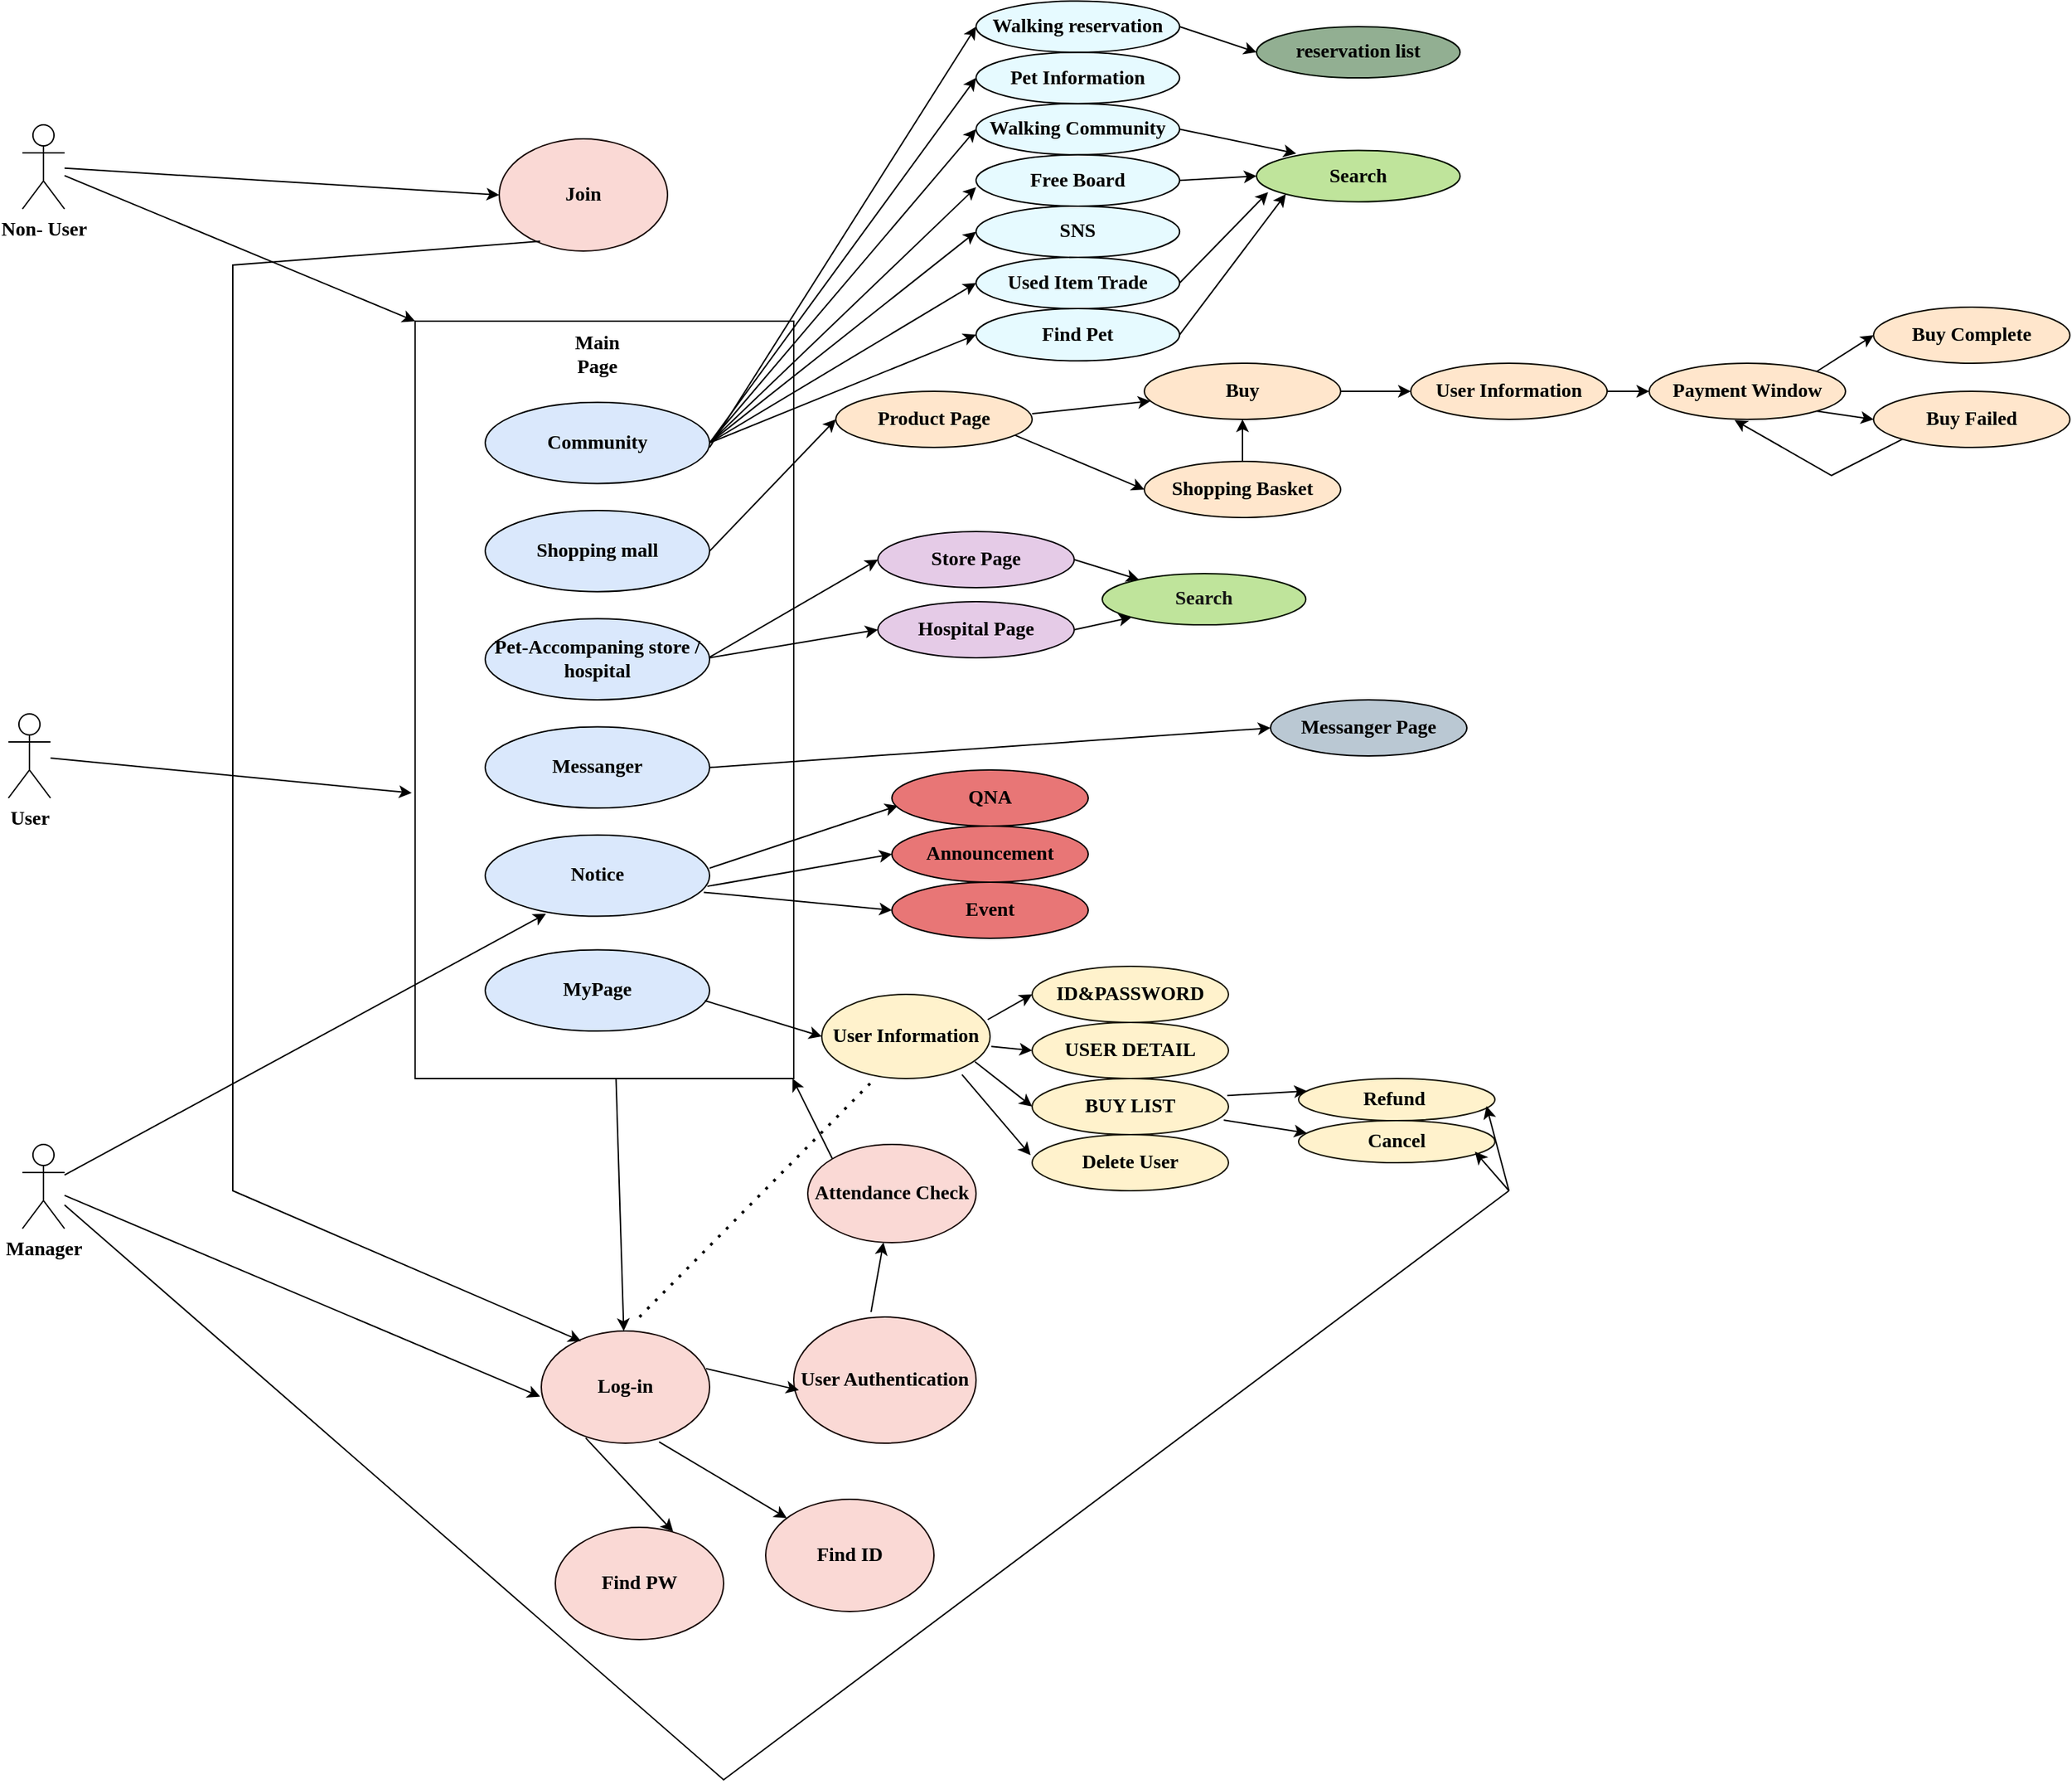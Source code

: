 <mxfile version="22.1.15" type="device">
  <diagram name="페이지-1" id="7QlCLtdb8dEv9NxUlwjX">
    <mxGraphModel dx="1687" dy="899" grid="1" gridSize="10" guides="1" tooltips="1" connect="1" arrows="1" fold="1" page="1" pageScale="1" pageWidth="1654" pageHeight="2336" math="0" shadow="0">
      <root>
        <mxCell id="0" />
        <mxCell id="1" parent="0" />
        <mxCell id="BVEV18btTBweNrS7vpbv-1" value="User" style="shape=umlActor;verticalLabelPosition=bottom;verticalAlign=top;html=1;outlineConnect=0;fontFamily=Verdana;fontStyle=1;fontSize=14;" vertex="1" parent="1">
          <mxGeometry x="30" y="520" width="30" height="60" as="geometry" />
        </mxCell>
        <mxCell id="BVEV18btTBweNrS7vpbv-4" value="Log-in" style="ellipse;whiteSpace=wrap;html=1;fillColor=#fad9d5;strokeColor=#170907;fontFamily=Verdana;fontStyle=1;fontSize=14;" vertex="1" parent="1">
          <mxGeometry x="410" y="960" width="120" height="80" as="geometry" />
        </mxCell>
        <mxCell id="BVEV18btTBweNrS7vpbv-5" value="&lt;font style=&quot;font-size: 14px;&quot;&gt;User Authentication&lt;/font&gt;" style="ellipse;whiteSpace=wrap;html=1;fillColor=#fad9d5;strokeColor=#170907;fontFamily=Verdana;fontStyle=1;fontSize=14;" vertex="1" parent="1">
          <mxGeometry x="590" y="950" width="130" height="90" as="geometry" />
        </mxCell>
        <mxCell id="BVEV18btTBweNrS7vpbv-6" value="Find ID" style="ellipse;whiteSpace=wrap;html=1;fillColor=#fad9d5;strokeColor=#170907;fontFamily=Verdana;fontStyle=1;fontSize=14;" vertex="1" parent="1">
          <mxGeometry x="570" y="1080" width="120" height="80" as="geometry" />
        </mxCell>
        <mxCell id="BVEV18btTBweNrS7vpbv-7" value="" style="endArrow=classic;html=1;rounded=0;fontFamily=Verdana;fontStyle=1;fontSize=14;" edge="1" parent="1" source="BVEV18btTBweNrS7vpbv-24" target="BVEV18btTBweNrS7vpbv-4">
          <mxGeometry width="50" height="50" relative="1" as="geometry">
            <mxPoint x="260.08" y="314.61" as="sourcePoint" />
            <mxPoint x="240" y="340" as="targetPoint" />
          </mxGeometry>
        </mxCell>
        <mxCell id="BVEV18btTBweNrS7vpbv-8" value="Find PW" style="ellipse;whiteSpace=wrap;html=1;fillColor=#fad9d5;strokeColor=#170907;fontFamily=Verdana;fontStyle=1;fontSize=14;" vertex="1" parent="1">
          <mxGeometry x="420" y="1100" width="120" height="80" as="geometry" />
        </mxCell>
        <mxCell id="BVEV18btTBweNrS7vpbv-9" value="" style="endArrow=classic;html=1;rounded=0;exitX=0.7;exitY=0.988;exitDx=0;exitDy=0;exitPerimeter=0;fontFamily=Verdana;fontStyle=1;fontSize=14;" edge="1" parent="1" source="BVEV18btTBweNrS7vpbv-4" target="BVEV18btTBweNrS7vpbv-6">
          <mxGeometry width="50" height="50" relative="1" as="geometry">
            <mxPoint x="270" y="520" as="sourcePoint" />
            <mxPoint x="320" y="470" as="targetPoint" />
          </mxGeometry>
        </mxCell>
        <mxCell id="BVEV18btTBweNrS7vpbv-10" value="" style="endArrow=classic;html=1;rounded=0;exitX=0.264;exitY=0.954;exitDx=0;exitDy=0;exitPerimeter=0;entryX=0.7;entryY=0.038;entryDx=0;entryDy=0;entryPerimeter=0;fontFamily=Verdana;fontStyle=1;fontSize=14;" edge="1" parent="1" source="BVEV18btTBweNrS7vpbv-4" target="BVEV18btTBweNrS7vpbv-8">
          <mxGeometry width="50" height="50" relative="1" as="geometry">
            <mxPoint x="180" y="550" as="sourcePoint" />
            <mxPoint x="170" y="650" as="targetPoint" />
          </mxGeometry>
        </mxCell>
        <mxCell id="BVEV18btTBweNrS7vpbv-11" style="edgeStyle=orthogonalEdgeStyle;rounded=0;orthogonalLoop=1;jettySize=auto;html=1;entryX=0.5;entryY=0;entryDx=0;entryDy=0;fontFamily=Verdana;fontStyle=1;fontSize=14;" edge="1" parent="1">
          <mxGeometry relative="1" as="geometry">
            <mxPoint x="380" y="440" as="sourcePoint" />
            <mxPoint x="380" y="440" as="targetPoint" />
          </mxGeometry>
        </mxCell>
        <mxCell id="BVEV18btTBweNrS7vpbv-12" value="Non- User" style="shape=umlActor;verticalLabelPosition=bottom;verticalAlign=top;html=1;outlineConnect=0;fontFamily=Verdana;fontStyle=1;fontSize=14;" vertex="1" parent="1">
          <mxGeometry x="40" y="100" width="30" height="60" as="geometry" />
        </mxCell>
        <mxCell id="BVEV18btTBweNrS7vpbv-13" value="Manager" style="shape=umlActor;verticalLabelPosition=bottom;verticalAlign=top;html=1;outlineConnect=0;fontFamily=Verdana;fontStyle=1;fontSize=14;" vertex="1" parent="1">
          <mxGeometry x="40" y="827" width="30" height="60" as="geometry" />
        </mxCell>
        <mxCell id="BVEV18btTBweNrS7vpbv-15" value="" style="endArrow=classic;html=1;rounded=0;entryX=0;entryY=0;entryDx=0;entryDy=0;fontFamily=Verdana;fontStyle=1;fontSize=14;" edge="1" parent="1" source="BVEV18btTBweNrS7vpbv-12" target="BVEV18btTBweNrS7vpbv-24">
          <mxGeometry width="50" height="50" relative="1" as="geometry">
            <mxPoint x="100" y="250" as="sourcePoint" />
            <mxPoint x="202.857" y="244.327" as="targetPoint" />
          </mxGeometry>
        </mxCell>
        <mxCell id="BVEV18btTBweNrS7vpbv-16" value="Join" style="ellipse;whiteSpace=wrap;html=1;fillColor=#fad9d5;strokeColor=#170907;fontFamily=Verdana;fontStyle=1;fontSize=14;" vertex="1" parent="1">
          <mxGeometry x="380" y="110" width="120" height="80" as="geometry" />
        </mxCell>
        <mxCell id="BVEV18btTBweNrS7vpbv-19" value="" style="endArrow=classic;html=1;rounded=0;entryX=0;entryY=0.5;entryDx=0;entryDy=0;fontFamily=Verdana;fontStyle=1;fontSize=14;" edge="1" parent="1" source="BVEV18btTBweNrS7vpbv-12" target="BVEV18btTBweNrS7vpbv-16">
          <mxGeometry width="50" height="50" relative="1" as="geometry">
            <mxPoint x="190" y="110" as="sourcePoint" />
            <mxPoint x="240" y="60" as="targetPoint" />
          </mxGeometry>
        </mxCell>
        <mxCell id="BVEV18btTBweNrS7vpbv-38" value="" style="group;fontFamily=Verdana;fontStyle=1;fontSize=14;" vertex="1" connectable="0" parent="1">
          <mxGeometry x="320" y="240" width="270" height="540" as="geometry" />
        </mxCell>
        <mxCell id="BVEV18btTBweNrS7vpbv-24" value="" style="rounded=0;whiteSpace=wrap;html=1;fontFamily=Verdana;fontStyle=1;fontSize=14;" vertex="1" parent="BVEV18btTBweNrS7vpbv-38">
          <mxGeometry width="270" height="540" as="geometry" />
        </mxCell>
        <mxCell id="BVEV18btTBweNrS7vpbv-29" value="Shopping mall" style="ellipse;whiteSpace=wrap;html=1;fillColor=#dae8fc;strokeColor=default;fontFamily=Verdana;fontStyle=1;fontSize=14;" vertex="1" parent="BVEV18btTBweNrS7vpbv-38">
          <mxGeometry x="50" y="135" width="160" height="57.857" as="geometry" />
        </mxCell>
        <mxCell id="BVEV18btTBweNrS7vpbv-30" value="Community" style="ellipse;whiteSpace=wrap;html=1;fillColor=#dae8fc;strokeColor=default;fontFamily=Verdana;fontStyle=1;fontSize=14;" vertex="1" parent="BVEV18btTBweNrS7vpbv-38">
          <mxGeometry x="50" y="57.857" width="160" height="57.857" as="geometry" />
        </mxCell>
        <mxCell id="BVEV18btTBweNrS7vpbv-33" value="&lt;span style=&quot;font-size: 14px;&quot;&gt;&lt;font style=&quot;font-size: 14px;&quot;&gt;Messanger&lt;/font&gt;&lt;/span&gt;" style="ellipse;whiteSpace=wrap;html=1;fillColor=#dae8fc;strokeColor=default;fontFamily=Verdana;fontStyle=1;fontSize=14;" vertex="1" parent="BVEV18btTBweNrS7vpbv-38">
          <mxGeometry x="50" y="289.286" width="160" height="57.857" as="geometry" />
        </mxCell>
        <mxCell id="BVEV18btTBweNrS7vpbv-34" value="&lt;span style=&quot;font-size: 14px;&quot;&gt;Pet-Accompaning store / hospital&lt;/span&gt;" style="ellipse;whiteSpace=wrap;html=1;fillColor=#dae8fc;strokeColor=default;fontFamily=Verdana;fontStyle=1;fontSize=14;" vertex="1" parent="BVEV18btTBweNrS7vpbv-38">
          <mxGeometry x="50" y="212.143" width="160" height="57.857" as="geometry" />
        </mxCell>
        <mxCell id="BVEV18btTBweNrS7vpbv-35" value="Notice" style="ellipse;whiteSpace=wrap;html=1;fillColor=#dae8fc;strokeColor=default;fontFamily=Verdana;fontStyle=1;fontSize=14;" vertex="1" parent="BVEV18btTBweNrS7vpbv-38">
          <mxGeometry x="50" y="366.429" width="160" height="57.857" as="geometry" />
        </mxCell>
        <mxCell id="BVEV18btTBweNrS7vpbv-36" value="Main Page" style="text;html=1;strokeColor=none;fillColor=none;align=center;verticalAlign=middle;whiteSpace=wrap;rounded=0;fontFamily=Verdana;fontStyle=1;fontSize=14;" vertex="1" parent="BVEV18btTBweNrS7vpbv-38">
          <mxGeometry x="100" y="9.643" width="60" height="28.929" as="geometry" />
        </mxCell>
        <mxCell id="BVEV18btTBweNrS7vpbv-129" value="MyPage" style="ellipse;whiteSpace=wrap;html=1;fillColor=#dae8fc;strokeColor=default;fontFamily=Verdana;fontStyle=1;fontSize=14;" vertex="1" parent="BVEV18btTBweNrS7vpbv-38">
          <mxGeometry x="50" y="448.305" width="160" height="57.857" as="geometry" />
        </mxCell>
        <mxCell id="BVEV18btTBweNrS7vpbv-44" value="" style="endArrow=classic;html=1;rounded=0;exitX=0.243;exitY=0.913;exitDx=0;exitDy=0;exitPerimeter=0;entryX=0.236;entryY=0.09;entryDx=0;entryDy=0;entryPerimeter=0;fontFamily=Verdana;fontStyle=1;fontSize=14;" edge="1" parent="1" source="BVEV18btTBweNrS7vpbv-16" target="BVEV18btTBweNrS7vpbv-4">
          <mxGeometry width="50" height="50" relative="1" as="geometry">
            <mxPoint x="600" y="310" as="sourcePoint" />
            <mxPoint x="160" y="880" as="targetPoint" />
            <Array as="points">
              <mxPoint x="190" y="200" />
              <mxPoint x="190" y="860" />
            </Array>
          </mxGeometry>
        </mxCell>
        <mxCell id="BVEV18btTBweNrS7vpbv-52" value="" style="endArrow=classic;html=1;rounded=0;entryX=0;entryY=0.633;entryDx=0;entryDy=0;entryPerimeter=0;exitX=1;exitY=0.5;exitDx=0;exitDy=0;fontFamily=Verdana;fontStyle=1;fontSize=14;" edge="1" parent="1" source="BVEV18btTBweNrS7vpbv-30" target="BVEV18btTBweNrS7vpbv-49">
          <mxGeometry width="50" height="50" relative="1" as="geometry">
            <mxPoint x="600" y="670" as="sourcePoint" />
            <mxPoint x="650" y="620" as="targetPoint" />
          </mxGeometry>
        </mxCell>
        <mxCell id="BVEV18btTBweNrS7vpbv-58" value="" style="endArrow=classic;html=1;rounded=0;entryX=0;entryY=0.5;entryDx=0;entryDy=0;exitX=1;exitY=0.5;exitDx=0;exitDy=0;fontFamily=Verdana;fontStyle=1;fontSize=14;" edge="1" parent="1" source="BVEV18btTBweNrS7vpbv-30" target="BVEV18btTBweNrS7vpbv-54">
          <mxGeometry width="50" height="50" relative="1" as="geometry">
            <mxPoint x="496" y="470" as="sourcePoint" />
            <mxPoint x="673" y="480" as="targetPoint" />
          </mxGeometry>
        </mxCell>
        <mxCell id="BVEV18btTBweNrS7vpbv-59" value="" style="endArrow=classic;html=1;rounded=0;entryX=0;entryY=0.5;entryDx=0;entryDy=0;exitX=1;exitY=0.5;exitDx=0;exitDy=0;fontFamily=Verdana;fontStyle=1;fontSize=14;" edge="1" parent="1" source="BVEV18btTBweNrS7vpbv-30" target="BVEV18btTBweNrS7vpbv-55">
          <mxGeometry width="50" height="50" relative="1" as="geometry">
            <mxPoint x="510" y="450" as="sourcePoint" />
            <mxPoint x="660" y="550" as="targetPoint" />
            <Array as="points" />
          </mxGeometry>
        </mxCell>
        <mxCell id="BVEV18btTBweNrS7vpbv-60" value="" style="endArrow=classic;html=1;rounded=0;entryX=0;entryY=0.5;entryDx=0;entryDy=0;exitX=1;exitY=0.5;exitDx=0;exitDy=0;fontFamily=Verdana;fontStyle=1;fontSize=14;" edge="1" parent="1" source="BVEV18btTBweNrS7vpbv-30" target="BVEV18btTBweNrS7vpbv-48">
          <mxGeometry width="50" height="50" relative="1" as="geometry">
            <mxPoint x="600" y="550" as="sourcePoint" />
            <mxPoint x="650" y="500" as="targetPoint" />
          </mxGeometry>
        </mxCell>
        <mxCell id="BVEV18btTBweNrS7vpbv-61" value="" style="endArrow=classic;html=1;rounded=0;entryX=0;entryY=0.5;entryDx=0;entryDy=0;exitX=1;exitY=0.5;exitDx=0;exitDy=0;fontFamily=Verdana;fontStyle=1;fontSize=14;" edge="1" parent="1" source="BVEV18btTBweNrS7vpbv-30" target="BVEV18btTBweNrS7vpbv-50">
          <mxGeometry width="50" height="50" relative="1" as="geometry">
            <mxPoint x="600" y="550" as="sourcePoint" />
            <mxPoint x="650" y="500" as="targetPoint" />
          </mxGeometry>
        </mxCell>
        <mxCell id="BVEV18btTBweNrS7vpbv-64" value="" style="endArrow=classic;html=1;rounded=0;exitX=1;exitY=0.5;exitDx=0;exitDy=0;entryX=0;entryY=0.5;entryDx=0;entryDy=0;fontFamily=Verdana;fontStyle=1;fontSize=14;" edge="1" parent="1" source="BVEV18btTBweNrS7vpbv-29" target="BVEV18btTBweNrS7vpbv-28">
          <mxGeometry width="50" height="50" relative="1" as="geometry">
            <mxPoint x="600" y="430" as="sourcePoint" />
            <mxPoint x="650" y="380" as="targetPoint" />
          </mxGeometry>
        </mxCell>
        <mxCell id="BVEV18btTBweNrS7vpbv-90" value="" style="endArrow=classic;html=1;rounded=0;fontFamily=Verdana;fontSize=14;fontColor=default;exitX=1;exitY=0.5;exitDx=0;exitDy=0;entryX=0;entryY=0.5;entryDx=0;entryDy=0;fontStyle=1" edge="1" parent="1" source="BVEV18btTBweNrS7vpbv-30" target="BVEV18btTBweNrS7vpbv-31">
          <mxGeometry width="50" height="50" relative="1" as="geometry">
            <mxPoint x="730" y="400" as="sourcePoint" />
            <mxPoint x="780" y="350" as="targetPoint" />
          </mxGeometry>
        </mxCell>
        <mxCell id="BVEV18btTBweNrS7vpbv-91" value="" style="endArrow=classic;html=1;rounded=0;fontFamily=Verdana;fontSize=14;fontColor=default;entryX=-0.009;entryY=0.623;entryDx=0;entryDy=0;entryPerimeter=0;fontStyle=1" edge="1" parent="1" source="BVEV18btTBweNrS7vpbv-1" target="BVEV18btTBweNrS7vpbv-24">
          <mxGeometry width="50" height="50" relative="1" as="geometry">
            <mxPoint x="240" y="570" as="sourcePoint" />
            <mxPoint x="290" y="520" as="targetPoint" />
          </mxGeometry>
        </mxCell>
        <mxCell id="BVEV18btTBweNrS7vpbv-92" value="" style="endArrow=classic;html=1;rounded=0;fontFamily=Verdana;fontSize=14;fontColor=default;entryX=0;entryY=0.5;entryDx=0;entryDy=0;fontStyle=1" edge="1" parent="1" target="BVEV18btTBweNrS7vpbv-95">
          <mxGeometry width="50" height="50" relative="1" as="geometry">
            <mxPoint x="529.999" y="479.584" as="sourcePoint" />
            <mxPoint x="654" y="479.58" as="targetPoint" />
          </mxGeometry>
        </mxCell>
        <mxCell id="BVEV18btTBweNrS7vpbv-93" value="" style="endArrow=classic;html=1;rounded=0;fontFamily=Verdana;fontSize=14;fontColor=default;entryX=0;entryY=0.5;entryDx=0;entryDy=0;fontStyle=1" edge="1" parent="1" target="BVEV18btTBweNrS7vpbv-99">
          <mxGeometry width="50" height="50" relative="1" as="geometry">
            <mxPoint x="530" y="480" as="sourcePoint" />
            <mxPoint x="650" y="550" as="targetPoint" />
          </mxGeometry>
        </mxCell>
        <mxCell id="BVEV18btTBweNrS7vpbv-95" value="Store Page" style="ellipse;whiteSpace=wrap;html=1;fillColor=#E5CBE7;strokeColor=#070508;fontFamily=Verdana;fontStyle=1;fontSize=14;" vertex="1" parent="1">
          <mxGeometry x="650" y="390" width="140" height="40" as="geometry" />
        </mxCell>
        <mxCell id="BVEV18btTBweNrS7vpbv-98" value="" style="group;fontFamily=Verdana;fontStyle=1;fontSize=14;" vertex="1" connectable="0" parent="1">
          <mxGeometry x="620" y="230" width="880" height="150" as="geometry" />
        </mxCell>
        <mxCell id="BVEV18btTBweNrS7vpbv-28" value="Product Page" style="ellipse;whiteSpace=wrap;html=1;fillColor=#ffe6cc;strokeColor=#0A0700;fontFamily=Verdana;fontStyle=1;fontSize=14;" vertex="1" parent="BVEV18btTBweNrS7vpbv-98">
          <mxGeometry y="60" width="140" height="40" as="geometry" />
        </mxCell>
        <mxCell id="BVEV18btTBweNrS7vpbv-66" value="" style="endArrow=classic;html=1;rounded=0;exitX=1;exitY=0.4;exitDx=0;exitDy=0;exitPerimeter=0;fontFamily=Verdana;fontStyle=1;fontSize=14;" edge="1" parent="BVEV18btTBweNrS7vpbv-98" source="BVEV18btTBweNrS7vpbv-28" target="BVEV18btTBweNrS7vpbv-69">
          <mxGeometry width="50" height="50" relative="1" as="geometry">
            <mxPoint x="180" y="80" as="sourcePoint" />
            <mxPoint x="227.427" y="69.277" as="targetPoint" />
          </mxGeometry>
        </mxCell>
        <mxCell id="BVEV18btTBweNrS7vpbv-69" value="Buy" style="ellipse;whiteSpace=wrap;html=1;fillColor=#ffe6cc;strokeColor=#0A0700;fontFamily=Verdana;fontStyle=1;fontSize=14;" vertex="1" parent="BVEV18btTBweNrS7vpbv-98">
          <mxGeometry x="220" y="40" width="140" height="40" as="geometry" />
        </mxCell>
        <mxCell id="BVEV18btTBweNrS7vpbv-70" value="Shopping Basket" style="ellipse;whiteSpace=wrap;html=1;fillColor=#ffe6cc;strokeColor=#0A0700;fontFamily=Verdana;fontStyle=1;fontSize=14;" vertex="1" parent="BVEV18btTBweNrS7vpbv-98">
          <mxGeometry x="220" y="110" width="140" height="40" as="geometry" />
        </mxCell>
        <mxCell id="BVEV18btTBweNrS7vpbv-71" value="" style="endArrow=classic;html=1;rounded=0;exitX=0.913;exitY=0.783;exitDx=0;exitDy=0;exitPerimeter=0;entryX=0;entryY=0.5;entryDx=0;entryDy=0;fontFamily=Verdana;fontStyle=1;fontSize=14;" edge="1" parent="BVEV18btTBweNrS7vpbv-98" source="BVEV18btTBweNrS7vpbv-28" target="BVEV18btTBweNrS7vpbv-70">
          <mxGeometry width="50" height="50" relative="1" as="geometry">
            <mxPoint x="-20" y="100" as="sourcePoint" />
            <mxPoint x="30" y="50" as="targetPoint" />
          </mxGeometry>
        </mxCell>
        <mxCell id="BVEV18btTBweNrS7vpbv-72" value="" style="endArrow=classic;html=1;rounded=0;entryX=0.5;entryY=1;entryDx=0;entryDy=0;fontFamily=Verdana;fontStyle=1;fontSize=14;" edge="1" parent="BVEV18btTBweNrS7vpbv-98" source="BVEV18btTBweNrS7vpbv-70" target="BVEV18btTBweNrS7vpbv-69">
          <mxGeometry width="50" height="50" relative="1" as="geometry">
            <mxPoint x="-20" y="100" as="sourcePoint" />
            <mxPoint x="30" y="50" as="targetPoint" />
          </mxGeometry>
        </mxCell>
        <mxCell id="BVEV18btTBweNrS7vpbv-74" value="User Information" style="ellipse;whiteSpace=wrap;html=1;fillColor=#ffe6cc;strokeColor=#0A0700;fontFamily=Verdana;fontStyle=1;fontSize=14;" vertex="1" parent="BVEV18btTBweNrS7vpbv-98">
          <mxGeometry x="410" y="40" width="140" height="40" as="geometry" />
        </mxCell>
        <mxCell id="BVEV18btTBweNrS7vpbv-75" value="" style="endArrow=classic;html=1;rounded=0;fontFamily=Verdana;fontSize=14;fontColor=default;exitX=1;exitY=0.5;exitDx=0;exitDy=0;entryX=0;entryY=0.5;entryDx=0;entryDy=0;entryPerimeter=0;fontStyle=1" edge="1" parent="BVEV18btTBweNrS7vpbv-98" source="BVEV18btTBweNrS7vpbv-69" target="BVEV18btTBweNrS7vpbv-74">
          <mxGeometry width="50" height="50" relative="1" as="geometry">
            <mxPoint x="-20" y="40" as="sourcePoint" />
            <mxPoint x="30" y="-10" as="targetPoint" />
          </mxGeometry>
        </mxCell>
        <mxCell id="BVEV18btTBweNrS7vpbv-76" value="Payment Window" style="ellipse;whiteSpace=wrap;html=1;fillColor=#ffe6cc;strokeColor=#0A0700;fontFamily=Verdana;fontStyle=1;fontSize=14;" vertex="1" parent="BVEV18btTBweNrS7vpbv-98">
          <mxGeometry x="580" y="40" width="140" height="40" as="geometry" />
        </mxCell>
        <mxCell id="BVEV18btTBweNrS7vpbv-80" value="" style="endArrow=classic;html=1;rounded=0;fontFamily=Verdana;fontSize=14;fontColor=default;exitX=1;exitY=0.5;exitDx=0;exitDy=0;fontStyle=1" edge="1" parent="BVEV18btTBweNrS7vpbv-98" source="BVEV18btTBweNrS7vpbv-74" target="BVEV18btTBweNrS7vpbv-76">
          <mxGeometry width="50" height="50" relative="1" as="geometry">
            <mxPoint x="220" y="40" as="sourcePoint" />
            <mxPoint x="270" y="-10" as="targetPoint" />
          </mxGeometry>
        </mxCell>
        <mxCell id="BVEV18btTBweNrS7vpbv-82" value="Buy Complete" style="ellipse;whiteSpace=wrap;html=1;fillColor=#ffe6cc;strokeColor=#0A0700;fontFamily=Verdana;fontStyle=1;fontSize=14;" vertex="1" parent="BVEV18btTBweNrS7vpbv-98">
          <mxGeometry x="740" width="140" height="40" as="geometry" />
        </mxCell>
        <mxCell id="BVEV18btTBweNrS7vpbv-83" value="Buy Failed" style="ellipse;whiteSpace=wrap;html=1;fillColor=#ffe6cc;strokeColor=#0A0700;fontFamily=Verdana;fontStyle=1;fontSize=14;" vertex="1" parent="BVEV18btTBweNrS7vpbv-98">
          <mxGeometry x="740" y="60" width="140" height="40" as="geometry" />
        </mxCell>
        <mxCell id="BVEV18btTBweNrS7vpbv-84" value="" style="endArrow=classic;html=1;rounded=0;fontFamily=Verdana;fontSize=14;fontColor=default;exitX=1;exitY=0;exitDx=0;exitDy=0;entryX=0;entryY=0.5;entryDx=0;entryDy=0;fontStyle=1" edge="1" parent="BVEV18btTBweNrS7vpbv-98" source="BVEV18btTBweNrS7vpbv-76" target="BVEV18btTBweNrS7vpbv-82">
          <mxGeometry width="50" height="50" relative="1" as="geometry">
            <mxPoint x="350" y="270" as="sourcePoint" />
            <mxPoint x="400" y="220" as="targetPoint" />
          </mxGeometry>
        </mxCell>
        <mxCell id="BVEV18btTBweNrS7vpbv-85" value="" style="endArrow=classic;html=1;rounded=0;fontFamily=Verdana;fontSize=14;fontColor=default;exitX=1;exitY=1;exitDx=0;exitDy=0;entryX=0;entryY=0.5;entryDx=0;entryDy=0;fontStyle=1" edge="1" parent="BVEV18btTBweNrS7vpbv-98" source="BVEV18btTBweNrS7vpbv-76" target="BVEV18btTBweNrS7vpbv-83">
          <mxGeometry width="50" height="50" relative="1" as="geometry">
            <mxPoint x="350" y="270" as="sourcePoint" />
            <mxPoint x="400" y="220" as="targetPoint" />
          </mxGeometry>
        </mxCell>
        <mxCell id="BVEV18btTBweNrS7vpbv-87" value="" style="endArrow=classic;html=1;rounded=0;fontFamily=Verdana;fontSize=14;fontColor=default;exitX=0;exitY=1;exitDx=0;exitDy=0;entryX=0.435;entryY=1.013;entryDx=0;entryDy=0;entryPerimeter=0;fontStyle=1" edge="1" parent="BVEV18btTBweNrS7vpbv-98" source="BVEV18btTBweNrS7vpbv-83" target="BVEV18btTBweNrS7vpbv-76">
          <mxGeometry width="50" height="50" relative="1" as="geometry">
            <mxPoint x="350" y="150" as="sourcePoint" />
            <mxPoint x="400" y="100" as="targetPoint" />
            <Array as="points">
              <mxPoint x="710" y="120" />
            </Array>
          </mxGeometry>
        </mxCell>
        <mxCell id="BVEV18btTBweNrS7vpbv-99" value="Hospital Page" style="ellipse;whiteSpace=wrap;html=1;fillColor=#E5CBE7;strokeColor=#070508;fontFamily=Verdana;fontStyle=1;fontSize=14;" vertex="1" parent="1">
          <mxGeometry x="650" y="440" width="140" height="40" as="geometry" />
        </mxCell>
        <mxCell id="BVEV18btTBweNrS7vpbv-107" value="&lt;font color=&quot;#141414&quot; style=&quot;font-size: 14px;&quot;&gt;Search&lt;/font&gt;" style="ellipse;whiteSpace=wrap;html=1;fillColor=#bfe49b;strokeColor=#060F00;fontColor=#ffffff;fontFamily=Verdana;fontStyle=1;fontSize=14;" vertex="1" parent="1">
          <mxGeometry x="810" y="420.002" width="145.161" height="36.556" as="geometry" />
        </mxCell>
        <mxCell id="BVEV18btTBweNrS7vpbv-108" value="" style="endArrow=classic;html=1;rounded=0;fontFamily=Verdana;fontSize=14;fontColor=default;exitX=1;exitY=0.5;exitDx=0;exitDy=0;fontStyle=1" edge="1" parent="1" source="BVEV18btTBweNrS7vpbv-95" target="BVEV18btTBweNrS7vpbv-107">
          <mxGeometry width="50" height="50" relative="1" as="geometry">
            <mxPoint x="620" y="370" as="sourcePoint" />
            <mxPoint x="670" y="320" as="targetPoint" />
          </mxGeometry>
        </mxCell>
        <mxCell id="BVEV18btTBweNrS7vpbv-109" value="" style="endArrow=classic;html=1;rounded=0;fontFamily=Verdana;fontSize=14;fontColor=default;exitX=1;exitY=0.5;exitDx=0;exitDy=0;entryX=0;entryY=1;entryDx=0;entryDy=0;fontStyle=1" edge="1" parent="1" source="BVEV18btTBweNrS7vpbv-99" target="BVEV18btTBweNrS7vpbv-107">
          <mxGeometry width="50" height="50" relative="1" as="geometry">
            <mxPoint x="620" y="370" as="sourcePoint" />
            <mxPoint x="670" y="320" as="targetPoint" />
          </mxGeometry>
        </mxCell>
        <mxCell id="BVEV18btTBweNrS7vpbv-110" value="Messanger Page" style="ellipse;whiteSpace=wrap;html=1;fillColor=#bac8d3;strokeColor=#000000;fontFamily=Verdana;fontStyle=1;fontSize=14;" vertex="1" parent="1">
          <mxGeometry x="930" y="510" width="140" height="40" as="geometry" />
        </mxCell>
        <mxCell id="BVEV18btTBweNrS7vpbv-111" value="" style="endArrow=classic;html=1;rounded=0;fontFamily=Verdana;fontSize=14;fontColor=default;exitX=1;exitY=0.5;exitDx=0;exitDy=0;entryX=0;entryY=0.5;entryDx=0;entryDy=0;fontStyle=1" edge="1" parent="1" source="BVEV18btTBweNrS7vpbv-33" target="BVEV18btTBweNrS7vpbv-110">
          <mxGeometry width="50" height="50" relative="1" as="geometry">
            <mxPoint x="490" y="570" as="sourcePoint" />
            <mxPoint x="540" y="520" as="targetPoint" />
          </mxGeometry>
        </mxCell>
        <mxCell id="BVEV18btTBweNrS7vpbv-112" value="" style="endArrow=classic;html=1;rounded=0;fontFamily=Verdana;fontSize=14;fontColor=default;entryX=0.03;entryY=0.638;entryDx=0;entryDy=0;entryPerimeter=0;fontStyle=1" edge="1" parent="1" target="BVEV18btTBweNrS7vpbv-113">
          <mxGeometry width="50" height="50" relative="1" as="geometry">
            <mxPoint x="530" y="630" as="sourcePoint" />
            <mxPoint x="650" y="610" as="targetPoint" />
          </mxGeometry>
        </mxCell>
        <mxCell id="BVEV18btTBweNrS7vpbv-117" value="" style="endArrow=classic;html=1;rounded=0;fontFamily=Verdana;fontSize=14;fontColor=default;exitX=0.99;exitY=0.631;exitDx=0;exitDy=0;exitPerimeter=0;entryX=0;entryY=0.5;entryDx=0;entryDy=0;fontStyle=1" edge="1" parent="1" source="BVEV18btTBweNrS7vpbv-35" target="BVEV18btTBweNrS7vpbv-114">
          <mxGeometry width="50" height="50" relative="1" as="geometry">
            <mxPoint x="600" y="570" as="sourcePoint" />
            <mxPoint x="650" y="520" as="targetPoint" />
          </mxGeometry>
        </mxCell>
        <mxCell id="BVEV18btTBweNrS7vpbv-118" value="" style="endArrow=classic;html=1;rounded=0;fontFamily=Verdana;fontSize=14;fontColor=default;entryX=0;entryY=0.5;entryDx=0;entryDy=0;exitX=0.974;exitY=0.705;exitDx=0;exitDy=0;exitPerimeter=0;fontStyle=1" edge="1" parent="1" source="BVEV18btTBweNrS7vpbv-35" target="BVEV18btTBweNrS7vpbv-115">
          <mxGeometry width="50" height="50" relative="1" as="geometry">
            <mxPoint x="530" y="640" as="sourcePoint" />
            <mxPoint x="650" y="520" as="targetPoint" />
          </mxGeometry>
        </mxCell>
        <mxCell id="BVEV18btTBweNrS7vpbv-119" value="" style="endArrow=classic;html=1;rounded=0;fontFamily=Verdana;fontSize=14;fontColor=default;exitX=0.979;exitY=0.335;exitDx=0;exitDy=0;exitPerimeter=0;entryX=0.028;entryY=0.579;entryDx=0;entryDy=0;entryPerimeter=0;fontStyle=1" edge="1" parent="1" source="BVEV18btTBweNrS7vpbv-4" target="BVEV18btTBweNrS7vpbv-5">
          <mxGeometry width="50" height="50" relative="1" as="geometry">
            <mxPoint x="630" y="867" as="sourcePoint" />
            <mxPoint x="680" y="817" as="targetPoint" />
          </mxGeometry>
        </mxCell>
        <mxCell id="BVEV18btTBweNrS7vpbv-120" value="" style="endArrow=classic;html=1;rounded=0;fontFamily=Verdana;fontSize=14;fontColor=default;exitX=0;exitY=0;exitDx=0;exitDy=0;fontStyle=1" edge="1" parent="1" source="BVEV18btTBweNrS7vpbv-122" target="BVEV18btTBweNrS7vpbv-24">
          <mxGeometry width="50" height="50" relative="1" as="geometry">
            <mxPoint x="620" y="730" as="sourcePoint" />
            <mxPoint x="650" y="810" as="targetPoint" />
          </mxGeometry>
        </mxCell>
        <mxCell id="BVEV18btTBweNrS7vpbv-122" value="Attendance Check" style="ellipse;whiteSpace=wrap;html=1;fillColor=#fad9d5;strokeColor=#170907;fontFamily=Verdana;fontStyle=1;fontSize=14;" vertex="1" parent="1">
          <mxGeometry x="600" y="827" width="120" height="70" as="geometry" />
        </mxCell>
        <mxCell id="BVEV18btTBweNrS7vpbv-123" value="" style="endArrow=classic;html=1;rounded=0;fontFamily=Verdana;fontSize=14;fontColor=default;exitX=0.424;exitY=-0.039;exitDx=0;exitDy=0;exitPerimeter=0;fontStyle=1" edge="1" parent="1" source="BVEV18btTBweNrS7vpbv-5" target="BVEV18btTBweNrS7vpbv-122">
          <mxGeometry width="50" height="50" relative="1" as="geometry">
            <mxPoint x="600" y="770" as="sourcePoint" />
            <mxPoint x="650" y="720" as="targetPoint" />
          </mxGeometry>
        </mxCell>
        <mxCell id="BVEV18btTBweNrS7vpbv-125" value="" style="endArrow=classic;html=1;rounded=0;fontFamily=Verdana;fontSize=14;fontColor=default;entryX=0.271;entryY=0.969;entryDx=0;entryDy=0;entryPerimeter=0;fontStyle=1" edge="1" parent="1" source="BVEV18btTBweNrS7vpbv-13" target="BVEV18btTBweNrS7vpbv-35">
          <mxGeometry width="50" height="50" relative="1" as="geometry">
            <mxPoint x="50" y="860" as="sourcePoint" />
            <mxPoint x="100" y="810" as="targetPoint" />
            <Array as="points" />
          </mxGeometry>
        </mxCell>
        <mxCell id="BVEV18btTBweNrS7vpbv-126" value="" style="endArrow=classic;html=1;rounded=0;fontFamily=Verdana;fontSize=14;fontColor=default;entryX=-0.007;entryY=0.585;entryDx=0;entryDy=0;entryPerimeter=0;fontStyle=1" edge="1" parent="1" source="BVEV18btTBweNrS7vpbv-13" target="BVEV18btTBweNrS7vpbv-4">
          <mxGeometry width="50" height="50" relative="1" as="geometry">
            <mxPoint x="50" y="860" as="sourcePoint" />
            <mxPoint x="100" y="810" as="targetPoint" />
          </mxGeometry>
        </mxCell>
        <mxCell id="BVEV18btTBweNrS7vpbv-130" value="" style="group;fontFamily=Verdana;fontStyle=1;fontSize=14;" vertex="1" connectable="0" parent="1">
          <mxGeometry x="660" y="560" width="140" height="120" as="geometry" />
        </mxCell>
        <mxCell id="BVEV18btTBweNrS7vpbv-113" value="QNA" style="ellipse;whiteSpace=wrap;html=1;fillColor=#E87676;strokeColor=#000000;fontFamily=Verdana;fontStyle=1;fontSize=14;" vertex="1" parent="BVEV18btTBweNrS7vpbv-130">
          <mxGeometry width="140" height="40" as="geometry" />
        </mxCell>
        <mxCell id="BVEV18btTBweNrS7vpbv-114" value="Announcement" style="ellipse;whiteSpace=wrap;html=1;fillColor=#E87676;strokeColor=#000000;fontFamily=Verdana;fontStyle=1;fontSize=14;" vertex="1" parent="BVEV18btTBweNrS7vpbv-130">
          <mxGeometry y="40" width="140" height="40" as="geometry" />
        </mxCell>
        <mxCell id="BVEV18btTBweNrS7vpbv-115" value="Event" style="ellipse;whiteSpace=wrap;html=1;fillColor=#E87676;strokeColor=#000000;fontFamily=Verdana;fontStyle=1;fontSize=14;" vertex="1" parent="BVEV18btTBweNrS7vpbv-130">
          <mxGeometry y="80" width="140" height="40" as="geometry" />
        </mxCell>
        <mxCell id="BVEV18btTBweNrS7vpbv-143" value="" style="group;fontFamily=Verdana;fontStyle=1;fontSize=14;" vertex="1" connectable="0" parent="1">
          <mxGeometry x="760" y="700" width="330" height="160" as="geometry" />
        </mxCell>
        <mxCell id="BVEV18btTBweNrS7vpbv-128" value="Refund&amp;nbsp;" style="ellipse;whiteSpace=wrap;html=1;fillColor=#fff2cc;strokeColor=#171409;fontFamily=Verdana;fontStyle=1;fontSize=14;" vertex="1" parent="BVEV18btTBweNrS7vpbv-143">
          <mxGeometry x="190" y="80" width="140" height="30" as="geometry" />
        </mxCell>
        <mxCell id="BVEV18btTBweNrS7vpbv-132" value="ID&amp;amp;PASSWORD" style="ellipse;whiteSpace=wrap;html=1;fillColor=#fff2cc;strokeColor=#171409;fontFamily=Verdana;fontStyle=1;fontSize=14;" vertex="1" parent="BVEV18btTBweNrS7vpbv-143">
          <mxGeometry width="140" height="40" as="geometry" />
        </mxCell>
        <mxCell id="BVEV18btTBweNrS7vpbv-133" value="USER DETAIL" style="ellipse;whiteSpace=wrap;html=1;fillColor=#fff2cc;strokeColor=#171409;fontFamily=Verdana;fontStyle=1;fontSize=14;" vertex="1" parent="BVEV18btTBweNrS7vpbv-143">
          <mxGeometry y="40" width="140" height="40" as="geometry" />
        </mxCell>
        <mxCell id="BVEV18btTBweNrS7vpbv-135" value="Cancel" style="ellipse;whiteSpace=wrap;html=1;fillColor=#fff2cc;strokeColor=#171409;fontFamily=Verdana;fontStyle=1;fontSize=14;" vertex="1" parent="BVEV18btTBweNrS7vpbv-143">
          <mxGeometry x="190" y="110" width="140" height="30" as="geometry" />
        </mxCell>
        <mxCell id="BVEV18btTBweNrS7vpbv-141" value="" style="endArrow=classic;html=1;rounded=0;fontFamily=Verdana;fontSize=14;fontColor=default;exitX=0.994;exitY=0.304;exitDx=0;exitDy=0;exitPerimeter=0;entryX=0.042;entryY=0.294;entryDx=0;entryDy=0;entryPerimeter=0;fontStyle=1" edge="1" parent="BVEV18btTBweNrS7vpbv-143" source="BVEV18btTBweNrS7vpbv-134" target="BVEV18btTBweNrS7vpbv-128">
          <mxGeometry width="50" height="50" relative="1" as="geometry">
            <mxPoint x="800" y="760" as="sourcePoint" />
            <mxPoint x="850" y="710" as="targetPoint" />
          </mxGeometry>
        </mxCell>
        <mxCell id="BVEV18btTBweNrS7vpbv-142" value="" style="endArrow=classic;html=1;rounded=0;fontFamily=Verdana;fontSize=14;fontColor=default;exitX=0.976;exitY=0.742;exitDx=0;exitDy=0;exitPerimeter=0;entryX=0.042;entryY=0.294;entryDx=0;entryDy=0;entryPerimeter=0;fontStyle=1" edge="1" parent="BVEV18btTBweNrS7vpbv-143" source="BVEV18btTBweNrS7vpbv-134" target="BVEV18btTBweNrS7vpbv-135">
          <mxGeometry width="50" height="50" relative="1" as="geometry">
            <mxPoint x="800" y="760" as="sourcePoint" />
            <mxPoint x="850" y="710" as="targetPoint" />
          </mxGeometry>
        </mxCell>
        <mxCell id="BVEV18btTBweNrS7vpbv-134" value="BUY LIST" style="ellipse;whiteSpace=wrap;html=1;fillColor=#fff2cc;strokeColor=#171409;fontFamily=Verdana;fontStyle=1;fontSize=14;" vertex="1" parent="BVEV18btTBweNrS7vpbv-143">
          <mxGeometry y="80" width="140" height="40" as="geometry" />
        </mxCell>
        <mxCell id="BVEV18btTBweNrS7vpbv-161" value="Delete User" style="ellipse;whiteSpace=wrap;html=1;fillColor=#fff2cc;strokeColor=#171409;fontFamily=Verdana;fontStyle=1;fontSize=14;" vertex="1" parent="BVEV18btTBweNrS7vpbv-143">
          <mxGeometry y="120" width="140" height="40" as="geometry" />
        </mxCell>
        <mxCell id="BVEV18btTBweNrS7vpbv-150" value="" style="endArrow=none;html=1;rounded=0;fontFamily=Verdana;fontSize=14;fontColor=default;fontStyle=1" edge="1" parent="1" source="BVEV18btTBweNrS7vpbv-13">
          <mxGeometry width="50" height="50" relative="1" as="geometry">
            <mxPoint x="540" y="860" as="sourcePoint" />
            <mxPoint x="1100" y="860" as="targetPoint" />
            <Array as="points">
              <mxPoint x="540" y="1280" />
            </Array>
          </mxGeometry>
        </mxCell>
        <mxCell id="BVEV18btTBweNrS7vpbv-151" value="" style="endArrow=classic;html=1;rounded=0;fontFamily=Verdana;fontSize=14;fontColor=default;entryX=0.898;entryY=0.739;entryDx=0;entryDy=0;entryPerimeter=0;fontStyle=1" edge="1" parent="1" target="BVEV18btTBweNrS7vpbv-135">
          <mxGeometry width="50" height="50" relative="1" as="geometry">
            <mxPoint x="1100" y="860" as="sourcePoint" />
            <mxPoint x="590" y="810" as="targetPoint" />
          </mxGeometry>
        </mxCell>
        <mxCell id="BVEV18btTBweNrS7vpbv-152" value="" style="endArrow=classic;html=1;rounded=0;fontFamily=Verdana;fontSize=14;fontColor=default;entryX=0.957;entryY=0.656;entryDx=0;entryDy=0;entryPerimeter=0;fontStyle=1" edge="1" parent="1" target="BVEV18btTBweNrS7vpbv-128">
          <mxGeometry width="50" height="50" relative="1" as="geometry">
            <mxPoint x="1100" y="860" as="sourcePoint" />
            <mxPoint x="590" y="810" as="targetPoint" />
          </mxGeometry>
        </mxCell>
        <mxCell id="BVEV18btTBweNrS7vpbv-154" value="User Information" style="ellipse;whiteSpace=wrap;html=1;strokeColor=#171409;align=center;verticalAlign=middle;fontFamily=Verdana;fontSize=14;fillColor=#fff2cc;fontStyle=1" vertex="1" parent="1">
          <mxGeometry x="610" y="720" width="120" height="60" as="geometry" />
        </mxCell>
        <mxCell id="BVEV18btTBweNrS7vpbv-155" value="" style="endArrow=classic;html=1;rounded=0;fontFamily=Verdana;fontSize=14;fontColor=default;exitX=0.979;exitY=0.625;exitDx=0;exitDy=0;exitPerimeter=0;entryX=0;entryY=0.5;entryDx=0;entryDy=0;fontStyle=1" edge="1" parent="1" source="BVEV18btTBweNrS7vpbv-129" target="BVEV18btTBweNrS7vpbv-154">
          <mxGeometry width="50" height="50" relative="1" as="geometry">
            <mxPoint x="540" y="860" as="sourcePoint" />
            <mxPoint x="590" y="810" as="targetPoint" />
          </mxGeometry>
        </mxCell>
        <mxCell id="BVEV18btTBweNrS7vpbv-156" value="" style="endArrow=classic;html=1;rounded=0;fontFamily=Verdana;fontSize=14;fontColor=default;exitX=0.986;exitY=0.3;exitDx=0;exitDy=0;exitPerimeter=0;entryX=0;entryY=0.5;entryDx=0;entryDy=0;fontStyle=1" edge="1" parent="1" source="BVEV18btTBweNrS7vpbv-154" target="BVEV18btTBweNrS7vpbv-132">
          <mxGeometry width="50" height="50" relative="1" as="geometry">
            <mxPoint x="540" y="860" as="sourcePoint" />
            <mxPoint x="590" y="810" as="targetPoint" />
          </mxGeometry>
        </mxCell>
        <mxCell id="BVEV18btTBweNrS7vpbv-157" value="" style="endArrow=classic;html=1;rounded=0;fontFamily=Verdana;fontSize=14;fontColor=default;exitX=1.007;exitY=0.619;exitDx=0;exitDy=0;exitPerimeter=0;entryX=0;entryY=0.5;entryDx=0;entryDy=0;fontStyle=1" edge="1" parent="1" source="BVEV18btTBweNrS7vpbv-154" target="BVEV18btTBweNrS7vpbv-133">
          <mxGeometry width="50" height="50" relative="1" as="geometry">
            <mxPoint x="540" y="860" as="sourcePoint" />
            <mxPoint x="590" y="810" as="targetPoint" />
          </mxGeometry>
        </mxCell>
        <mxCell id="BVEV18btTBweNrS7vpbv-158" value="" style="endArrow=classic;html=1;rounded=0;fontFamily=Verdana;fontSize=14;fontColor=default;exitX=0.91;exitY=0.8;exitDx=0;exitDy=0;exitPerimeter=0;entryX=0;entryY=0.5;entryDx=0;entryDy=0;fontStyle=1" edge="1" parent="1" source="BVEV18btTBweNrS7vpbv-154" target="BVEV18btTBweNrS7vpbv-134">
          <mxGeometry width="50" height="50" relative="1" as="geometry">
            <mxPoint x="540" y="860" as="sourcePoint" />
            <mxPoint x="590" y="810" as="targetPoint" />
          </mxGeometry>
        </mxCell>
        <mxCell id="BVEV18btTBweNrS7vpbv-159" value="" style="endArrow=none;dashed=1;html=1;dashPattern=1 3;strokeWidth=2;rounded=0;fontFamily=Verdana;fontSize=14;fontColor=default;entryX=0.319;entryY=0.994;entryDx=0;entryDy=0;entryPerimeter=0;fontStyle=1" edge="1" parent="1" target="BVEV18btTBweNrS7vpbv-154">
          <mxGeometry width="50" height="50" relative="1" as="geometry">
            <mxPoint x="480" y="950" as="sourcePoint" />
            <mxPoint x="590" y="810" as="targetPoint" />
          </mxGeometry>
        </mxCell>
        <mxCell id="BVEV18btTBweNrS7vpbv-162" value="" style="endArrow=classic;html=1;rounded=0;fontFamily=Verdana;fontSize=14;fontColor=default;exitX=0.833;exitY=0.953;exitDx=0;exitDy=0;exitPerimeter=0;entryX=-0.008;entryY=0.367;entryDx=0;entryDy=0;entryPerimeter=0;fontStyle=1" edge="1" parent="1" source="BVEV18btTBweNrS7vpbv-154" target="BVEV18btTBweNrS7vpbv-161">
          <mxGeometry width="50" height="50" relative="1" as="geometry">
            <mxPoint x="540" y="860" as="sourcePoint" />
            <mxPoint x="590" y="810" as="targetPoint" />
          </mxGeometry>
        </mxCell>
        <mxCell id="BVEV18btTBweNrS7vpbv-164" value="" style="endArrow=classic;html=1;rounded=0;fontFamily=Verdana;fontSize=14;fontColor=default;entryX=0;entryY=0.5;entryDx=0;entryDy=0;fontStyle=1" edge="1" parent="1" target="BVEV18btTBweNrS7vpbv-165">
          <mxGeometry width="50" height="50" relative="1" as="geometry">
            <mxPoint x="530" y="330" as="sourcePoint" />
            <mxPoint x="710" y="20" as="targetPoint" />
          </mxGeometry>
        </mxCell>
        <mxCell id="BVEV18btTBweNrS7vpbv-168" value="" style="group;fontFamily=Verdana;fontStyle=1;fontSize=14;" vertex="1" connectable="0" parent="1">
          <mxGeometry x="720" y="11.72" width="345.161" height="276.56" as="geometry" />
        </mxCell>
        <mxCell id="BVEV18btTBweNrS7vpbv-106" value="" style="group;fontFamily=Verdana;fontStyle=1;fontSize=14;" vertex="1" connectable="0" parent="BVEV18btTBweNrS7vpbv-168">
          <mxGeometry y="36.56" width="345.161" height="240" as="geometry" />
        </mxCell>
        <mxCell id="BVEV18btTBweNrS7vpbv-56" value="" style="group;fontFamily=Verdana;fontStyle=1;fontSize=14;" vertex="1" connectable="0" parent="BVEV18btTBweNrS7vpbv-106">
          <mxGeometry width="150" height="240" as="geometry" />
        </mxCell>
        <mxCell id="BVEV18btTBweNrS7vpbv-48" value="Walking Community" style="ellipse;whiteSpace=wrap;html=1;fillColor=#E6FAFF;strokeColor=default;fontFamily=Verdana;fontStyle=1;fontSize=14;" vertex="1" parent="BVEV18btTBweNrS7vpbv-56">
          <mxGeometry y="36.556" width="145.161" height="36.556" as="geometry" />
        </mxCell>
        <mxCell id="BVEV18btTBweNrS7vpbv-49" value="Free Board" style="ellipse;whiteSpace=wrap;html=1;fillColor=#E6FAFF;strokeColor=default;fontFamily=Verdana;fontStyle=1;fontSize=14;" vertex="1" parent="BVEV18btTBweNrS7vpbv-56">
          <mxGeometry y="73.112" width="145.161" height="36.556" as="geometry" />
        </mxCell>
        <mxCell id="BVEV18btTBweNrS7vpbv-50" value="Pet Information" style="ellipse;whiteSpace=wrap;html=1;fillColor=#E6FAFF;strokeColor=default;fontFamily=Verdana;fontStyle=1;fontSize=14;" vertex="1" parent="BVEV18btTBweNrS7vpbv-56">
          <mxGeometry width="145.161" height="36.556" as="geometry" />
        </mxCell>
        <mxCell id="BVEV18btTBweNrS7vpbv-54" value="SNS" style="ellipse;whiteSpace=wrap;html=1;fillColor=#E6FAFF;strokeColor=default;fontFamily=Verdana;fontStyle=1;fontSize=14;" vertex="1" parent="BVEV18btTBweNrS7vpbv-56">
          <mxGeometry y="109.667" width="145.161" height="36.556" as="geometry" />
        </mxCell>
        <mxCell id="BVEV18btTBweNrS7vpbv-55" value="Used Item Trade" style="ellipse;whiteSpace=wrap;html=1;strokeColor=default;fillColor=#E6FAFF;fontFamily=Verdana;fontStyle=1;fontSize=14;" vertex="1" parent="BVEV18btTBweNrS7vpbv-56">
          <mxGeometry y="146.223" width="145.161" height="36.556" as="geometry" />
        </mxCell>
        <mxCell id="BVEV18btTBweNrS7vpbv-31" value="Find Pet" style="ellipse;whiteSpace=wrap;html=1;fillColor=#E6FAFF;strokeColor=default;fontFamily=Verdana;fontStyle=1;fontSize=14;" vertex="1" parent="BVEV18btTBweNrS7vpbv-56">
          <mxGeometry y="182.78" width="145.161" height="37.22" as="geometry" />
        </mxCell>
        <mxCell id="BVEV18btTBweNrS7vpbv-101" value="&lt;font color=&quot;#000000&quot; style=&quot;font-size: 14px;&quot;&gt;Search&lt;/font&gt;" style="ellipse;whiteSpace=wrap;html=1;fillColor=#bfe49b;strokeColor=#060F00;fontColor=#ffffff;fontFamily=Verdana;fontStyle=1;fontSize=14;" vertex="1" parent="BVEV18btTBweNrS7vpbv-106">
          <mxGeometry x="200" y="70.002" width="145.161" height="36.556" as="geometry" />
        </mxCell>
        <mxCell id="BVEV18btTBweNrS7vpbv-102" value="" style="endArrow=classic;html=1;rounded=0;fontFamily=Verdana;fontSize=14;fontColor=default;entryX=0;entryY=0.5;entryDx=0;entryDy=0;exitX=1;exitY=0.5;exitDx=0;exitDy=0;fontStyle=1" edge="1" parent="BVEV18btTBweNrS7vpbv-106" source="BVEV18btTBweNrS7vpbv-49" target="BVEV18btTBweNrS7vpbv-101">
          <mxGeometry width="50" height="50" relative="1" as="geometry">
            <mxPoint x="120" y="280" as="sourcePoint" />
            <mxPoint x="170" y="230" as="targetPoint" />
          </mxGeometry>
        </mxCell>
        <mxCell id="BVEV18btTBweNrS7vpbv-103" value="" style="endArrow=classic;html=1;rounded=0;fontFamily=Verdana;fontSize=14;fontColor=default;exitX=1;exitY=0.5;exitDx=0;exitDy=0;entryX=0.057;entryY=0.812;entryDx=0;entryDy=0;entryPerimeter=0;fontStyle=1" edge="1" parent="BVEV18btTBweNrS7vpbv-106" source="BVEV18btTBweNrS7vpbv-55" target="BVEV18btTBweNrS7vpbv-101">
          <mxGeometry width="50" height="50" relative="1" as="geometry">
            <mxPoint x="130" y="250" as="sourcePoint" />
            <mxPoint x="180" y="200" as="targetPoint" />
          </mxGeometry>
        </mxCell>
        <mxCell id="BVEV18btTBweNrS7vpbv-104" value="" style="endArrow=classic;html=1;rounded=0;fontFamily=Verdana;fontSize=14;fontColor=default;exitX=1;exitY=0.5;exitDx=0;exitDy=0;entryX=0;entryY=1;entryDx=0;entryDy=0;fontStyle=1" edge="1" parent="BVEV18btTBweNrS7vpbv-106" source="BVEV18btTBweNrS7vpbv-31" target="BVEV18btTBweNrS7vpbv-101">
          <mxGeometry width="50" height="50" relative="1" as="geometry">
            <mxPoint x="130" y="250" as="sourcePoint" />
            <mxPoint x="180" y="200" as="targetPoint" />
          </mxGeometry>
        </mxCell>
        <mxCell id="BVEV18btTBweNrS7vpbv-105" value="" style="endArrow=classic;html=1;rounded=0;fontFamily=Verdana;fontSize=14;fontColor=default;exitX=1;exitY=0.5;exitDx=0;exitDy=0;entryX=0.195;entryY=0.059;entryDx=0;entryDy=0;entryPerimeter=0;fontStyle=1" edge="1" parent="BVEV18btTBweNrS7vpbv-106" source="BVEV18btTBweNrS7vpbv-48" target="BVEV18btTBweNrS7vpbv-101">
          <mxGeometry width="50" height="50" relative="1" as="geometry">
            <mxPoint x="130" y="250" as="sourcePoint" />
            <mxPoint x="180" y="200" as="targetPoint" />
          </mxGeometry>
        </mxCell>
        <mxCell id="BVEV18btTBweNrS7vpbv-165" value="&lt;font style=&quot;font-size: 14px;&quot;&gt;Walking reservation&lt;/font&gt;" style="ellipse;whiteSpace=wrap;html=1;fillColor=#E6FAFF;strokeColor=default;fontFamily=Verdana;fontStyle=1;fontSize=14;" vertex="1" parent="BVEV18btTBweNrS7vpbv-168">
          <mxGeometry width="145.161" height="36.556" as="geometry" />
        </mxCell>
        <mxCell id="BVEV18btTBweNrS7vpbv-166" value="&lt;font color=&quot;#030303&quot; style=&quot;font-size: 14px;&quot;&gt;reservation list&lt;/font&gt;" style="ellipse;whiteSpace=wrap;html=1;fillColor=#92af92;fontColor=#ffffff;strokeColor=#000A00;fontFamily=Verdana;fontStyle=1;fontSize=14;" vertex="1" parent="BVEV18btTBweNrS7vpbv-168">
          <mxGeometry x="200" y="18.28" width="145.161" height="36.556" as="geometry" />
        </mxCell>
        <mxCell id="BVEV18btTBweNrS7vpbv-167" value="" style="endArrow=classic;html=1;rounded=0;fontFamily=Verdana;fontSize=14;fontColor=default;exitX=1;exitY=0.5;exitDx=0;exitDy=0;entryX=0;entryY=0.5;entryDx=0;entryDy=0;fontStyle=1" edge="1" parent="BVEV18btTBweNrS7vpbv-168" source="BVEV18btTBweNrS7vpbv-165" target="BVEV18btTBweNrS7vpbv-166">
          <mxGeometry width="50" height="50" relative="1" as="geometry">
            <mxPoint x="760" y="280" as="sourcePoint" />
            <mxPoint x="810" y="230" as="targetPoint" />
          </mxGeometry>
        </mxCell>
      </root>
    </mxGraphModel>
  </diagram>
</mxfile>
